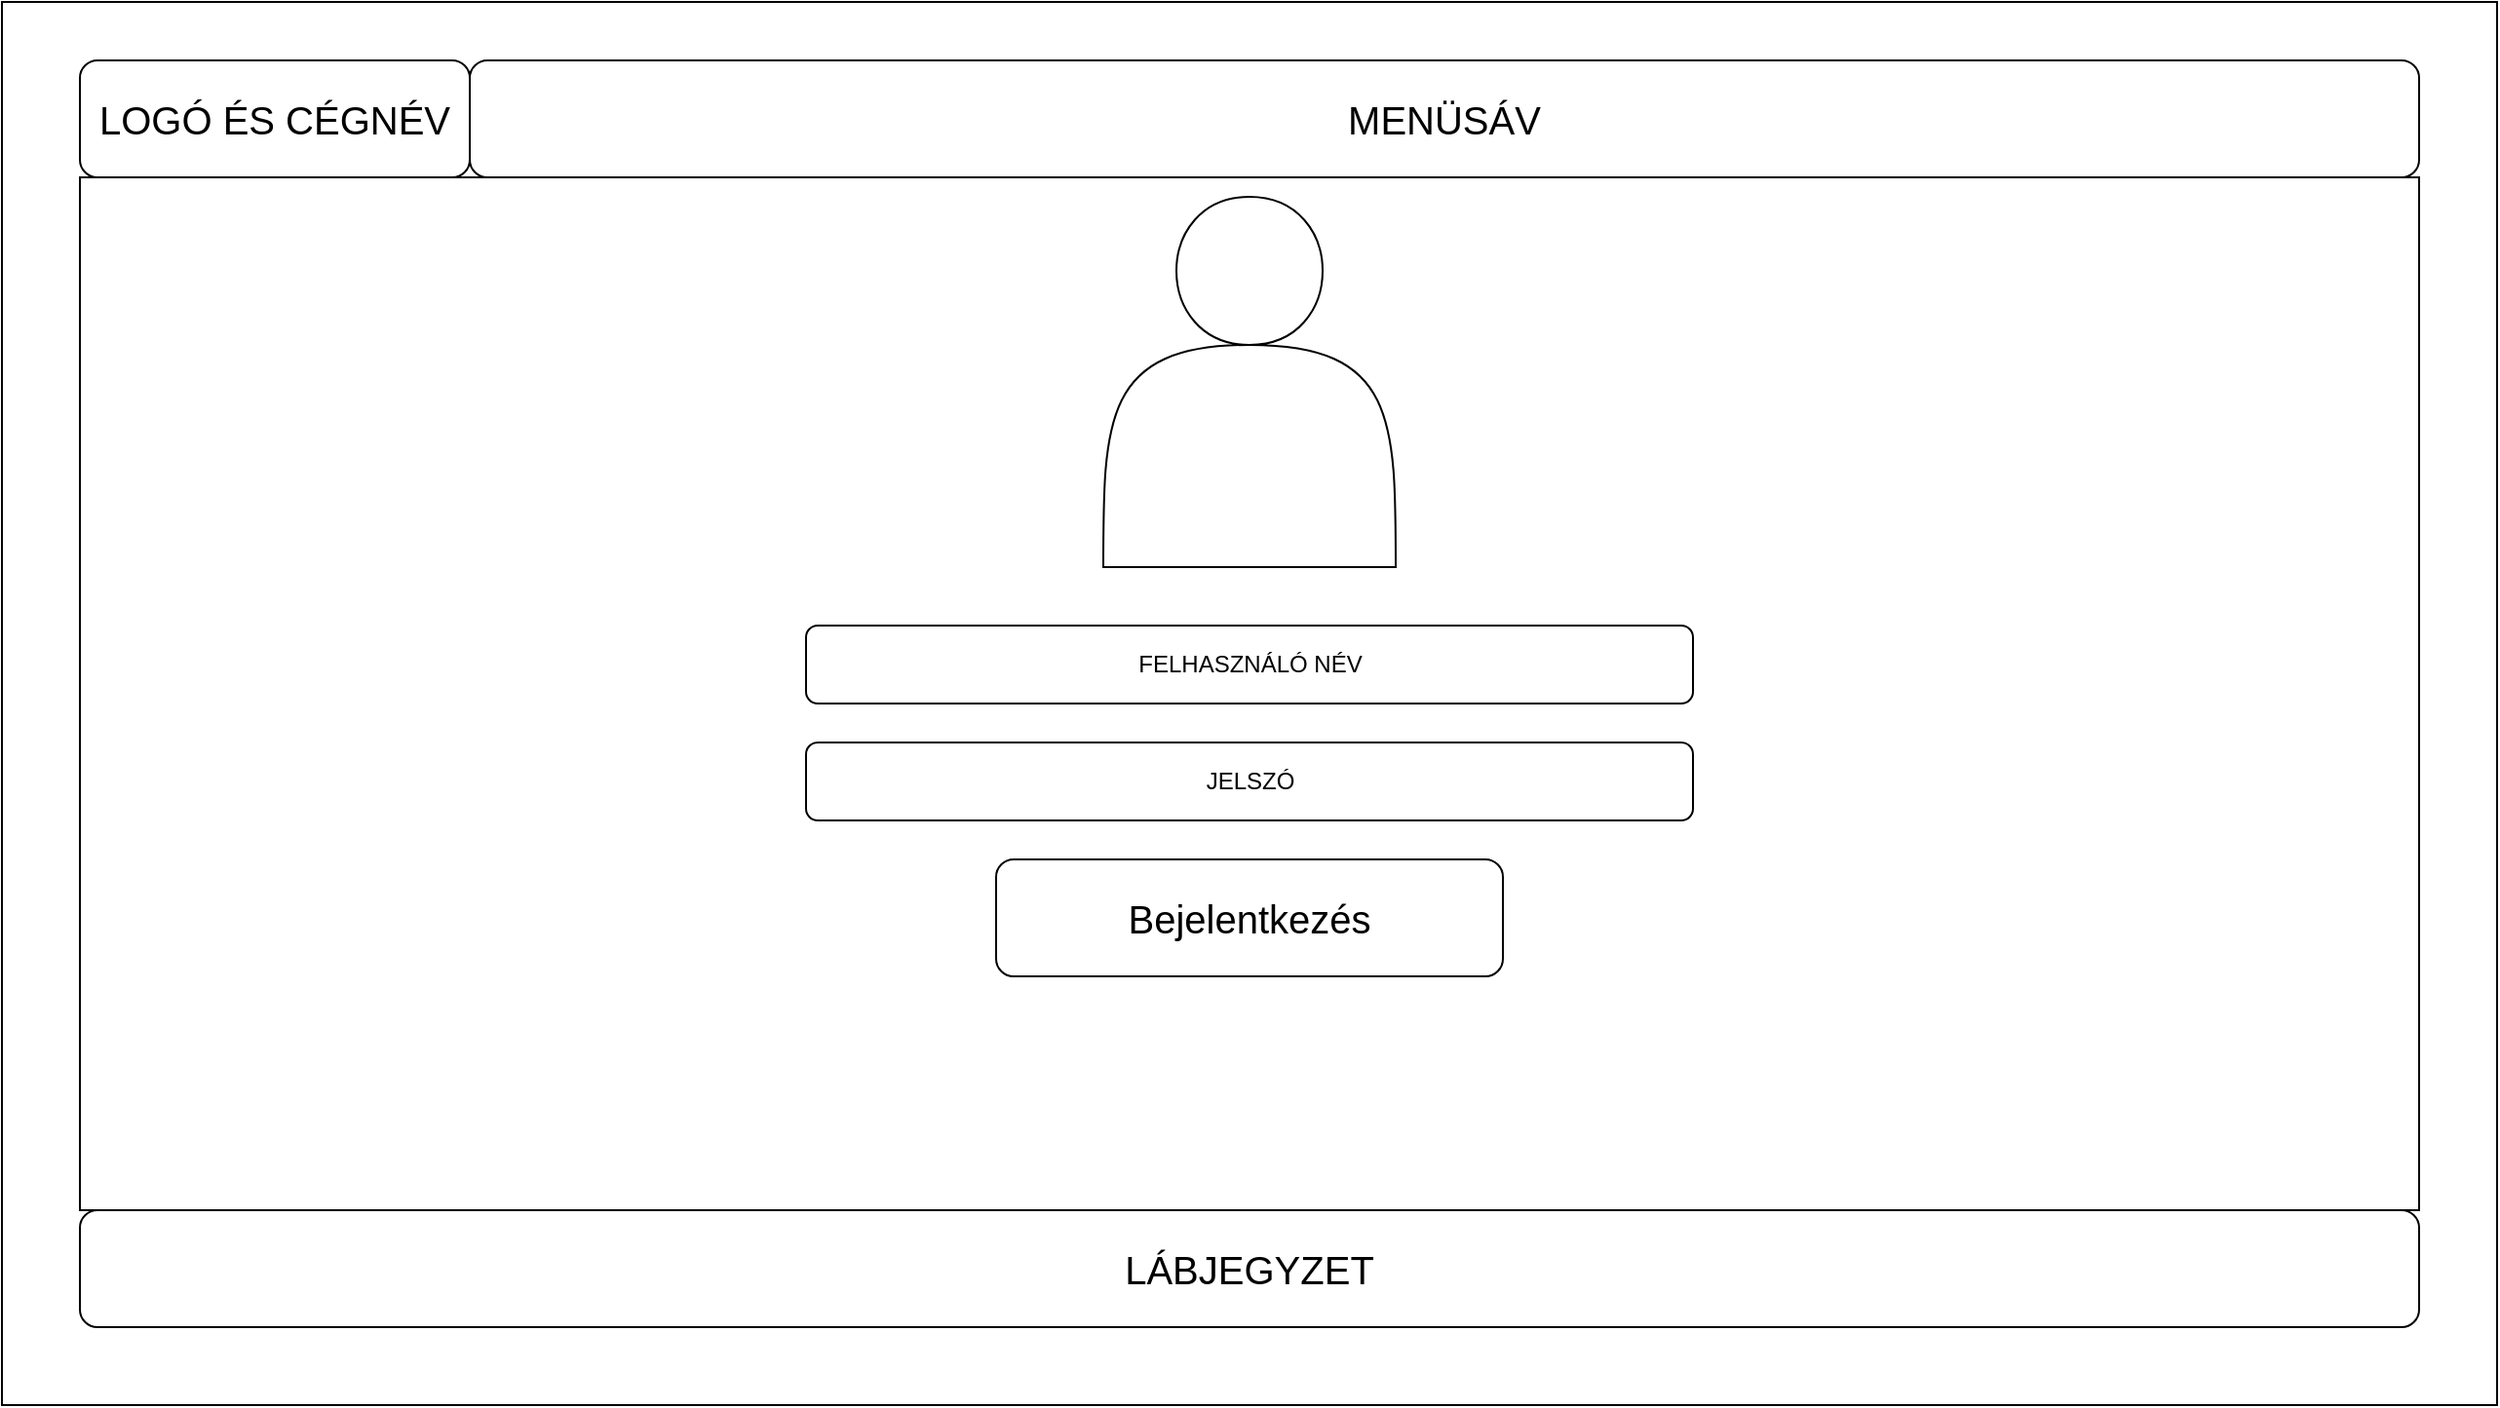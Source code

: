 <mxfile version="22.0.3" type="device">
  <diagram name="Page-1" id="DePHZawBamI79uTRQYGj">
    <mxGraphModel dx="584" dy="846" grid="1" gridSize="10" guides="1" tooltips="1" connect="1" arrows="0" fold="1" page="1" pageScale="1" pageWidth="850" pageHeight="1100" math="0" shadow="0">
      <root>
        <mxCell id="0" />
        <mxCell id="1" parent="0" />
        <mxCell id="D2OiGPXfpZJZtqMRn9hN-1" value="" style="rounded=0;whiteSpace=wrap;html=1;fontSize=20;" parent="1" vertex="1">
          <mxGeometry x="850" width="1280" height="720" as="geometry" />
        </mxCell>
        <mxCell id="D2OiGPXfpZJZtqMRn9hN-2" value="MENÜSÁV" style="rounded=1;whiteSpace=wrap;html=1;fontSize=20;" parent="1" vertex="1">
          <mxGeometry x="1090" y="30" width="1000" height="60" as="geometry" />
        </mxCell>
        <mxCell id="D2OiGPXfpZJZtqMRn9hN-3" value="LÁBJEGYZET" style="rounded=1;whiteSpace=wrap;html=1;fontSize=20;" parent="1" vertex="1">
          <mxGeometry x="890" y="620" width="1200" height="60" as="geometry" />
        </mxCell>
        <mxCell id="D2OiGPXfpZJZtqMRn9hN-4" value="LOGÓ ÉS CÉGNÉV" style="rounded=1;whiteSpace=wrap;html=1;fontSize=20;" parent="1" vertex="1">
          <mxGeometry x="890" y="30" width="200" height="60" as="geometry" />
        </mxCell>
        <mxCell id="D2OiGPXfpZJZtqMRn9hN-5" value="" style="rounded=0;whiteSpace=wrap;html=1;fontSize=20;" parent="1" vertex="1">
          <mxGeometry x="890" y="90" width="1200" height="530" as="geometry" />
        </mxCell>
        <mxCell id="ASaQUbdj0bfqz2aTXx7I-6" value="Bejelentkezés" style="rounded=1;whiteSpace=wrap;html=1;fontSize=20;" parent="1" vertex="1">
          <mxGeometry x="1360" y="440" width="260" height="60" as="geometry" />
        </mxCell>
        <mxCell id="ASaQUbdj0bfqz2aTXx7I-7" value="FELHASZNÁLÓ NÉV" style="rounded=1;whiteSpace=wrap;html=1;" parent="1" vertex="1">
          <mxGeometry x="1262.5" y="320" width="455" height="40" as="geometry" />
        </mxCell>
        <mxCell id="ASaQUbdj0bfqz2aTXx7I-8" value="" style="shape=actor;whiteSpace=wrap;html=1;" parent="1" vertex="1">
          <mxGeometry x="1415" y="100" width="150" height="190" as="geometry" />
        </mxCell>
        <mxCell id="ASaQUbdj0bfqz2aTXx7I-9" value="JELSZÓ" style="rounded=1;whiteSpace=wrap;html=1;" parent="1" vertex="1">
          <mxGeometry x="1262.5" y="380" width="455" height="40" as="geometry" />
        </mxCell>
      </root>
    </mxGraphModel>
  </diagram>
</mxfile>
